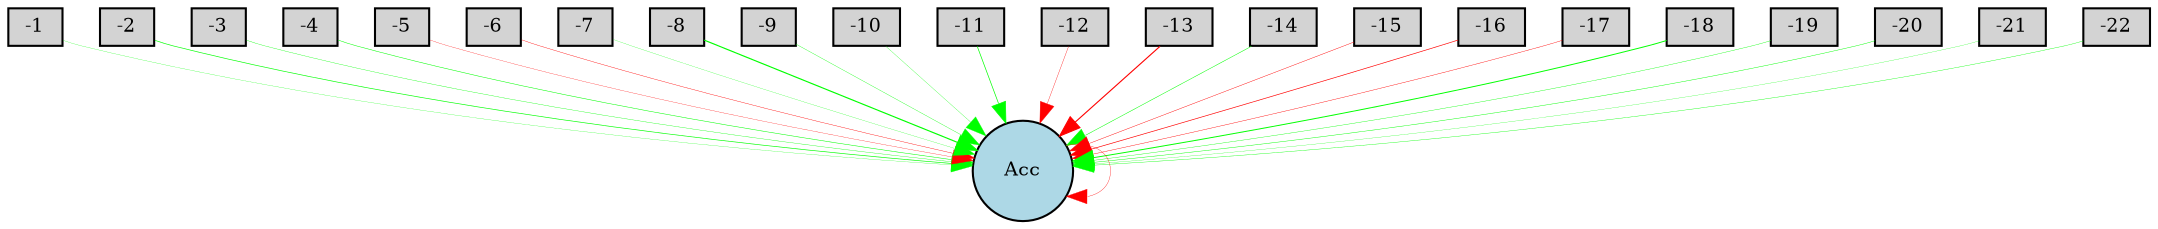 digraph {
	node [fontsize=9 height=0.2 shape=circle width=0.2]
	-1 [fillcolor=lightgray shape=box style=filled]
	-2 [fillcolor=lightgray shape=box style=filled]
	-3 [fillcolor=lightgray shape=box style=filled]
	-4 [fillcolor=lightgray shape=box style=filled]
	-5 [fillcolor=lightgray shape=box style=filled]
	-6 [fillcolor=lightgray shape=box style=filled]
	-7 [fillcolor=lightgray shape=box style=filled]
	-8 [fillcolor=lightgray shape=box style=filled]
	-9 [fillcolor=lightgray shape=box style=filled]
	-10 [fillcolor=lightgray shape=box style=filled]
	-11 [fillcolor=lightgray shape=box style=filled]
	-12 [fillcolor=lightgray shape=box style=filled]
	-13 [fillcolor=lightgray shape=box style=filled]
	-14 [fillcolor=lightgray shape=box style=filled]
	-15 [fillcolor=lightgray shape=box style=filled]
	-16 [fillcolor=lightgray shape=box style=filled]
	-17 [fillcolor=lightgray shape=box style=filled]
	-18 [fillcolor=lightgray shape=box style=filled]
	-19 [fillcolor=lightgray shape=box style=filled]
	-20 [fillcolor=lightgray shape=box style=filled]
	-21 [fillcolor=lightgray shape=box style=filled]
	-22 [fillcolor=lightgray shape=box style=filled]
	Acc [fillcolor=lightblue style=filled]
	-1 -> Acc [color=green penwidth=0.11831565274374485 style=solid]
	-2 -> Acc [color=green penwidth=0.31120912171839127 style=solid]
	-3 -> Acc [color=green penwidth=0.16634996775885652 style=solid]
	-4 -> Acc [color=green penwidth=0.24201091726612187 style=solid]
	-5 -> Acc [color=red penwidth=0.13610185291274346 style=solid]
	-6 -> Acc [color=red penwidth=0.18547345628488038 style=solid]
	-7 -> Acc [color=green penwidth=0.11625698908177132 style=solid]
	-8 -> Acc [color=green penwidth=0.553574966705724 style=solid]
	-9 -> Acc [color=green penwidth=0.16484992781996194 style=solid]
	-10 -> Acc [color=green penwidth=0.13304215146987372 style=solid]
	-11 -> Acc [color=green penwidth=0.3338198462990361 style=solid]
	-12 -> Acc [color=red penwidth=0.16428658486133874 style=solid]
	-13 -> Acc [color=red penwidth=0.5334584867550445 style=solid]
	-14 -> Acc [color=green penwidth=0.2378125037061865 style=solid]
	-15 -> Acc [color=red penwidth=0.2048160471192163 style=solid]
	-16 -> Acc [color=red penwidth=0.3151883996178012 style=solid]
	-17 -> Acc [color=red penwidth=0.19642775010575733 style=solid]
	-18 -> Acc [color=green penwidth=0.4662260674972608 style=solid]
	-19 -> Acc [color=green penwidth=0.18209050083078282 style=solid]
	-20 -> Acc [color=green penwidth=0.21261199783646534 style=solid]
	-21 -> Acc [color=green penwidth=0.12121084959751198 style=solid]
	-22 -> Acc [color=green penwidth=0.18010834042566914 style=solid]
	Acc -> Acc [color=red penwidth=0.1626072161573608 style=solid]
}
